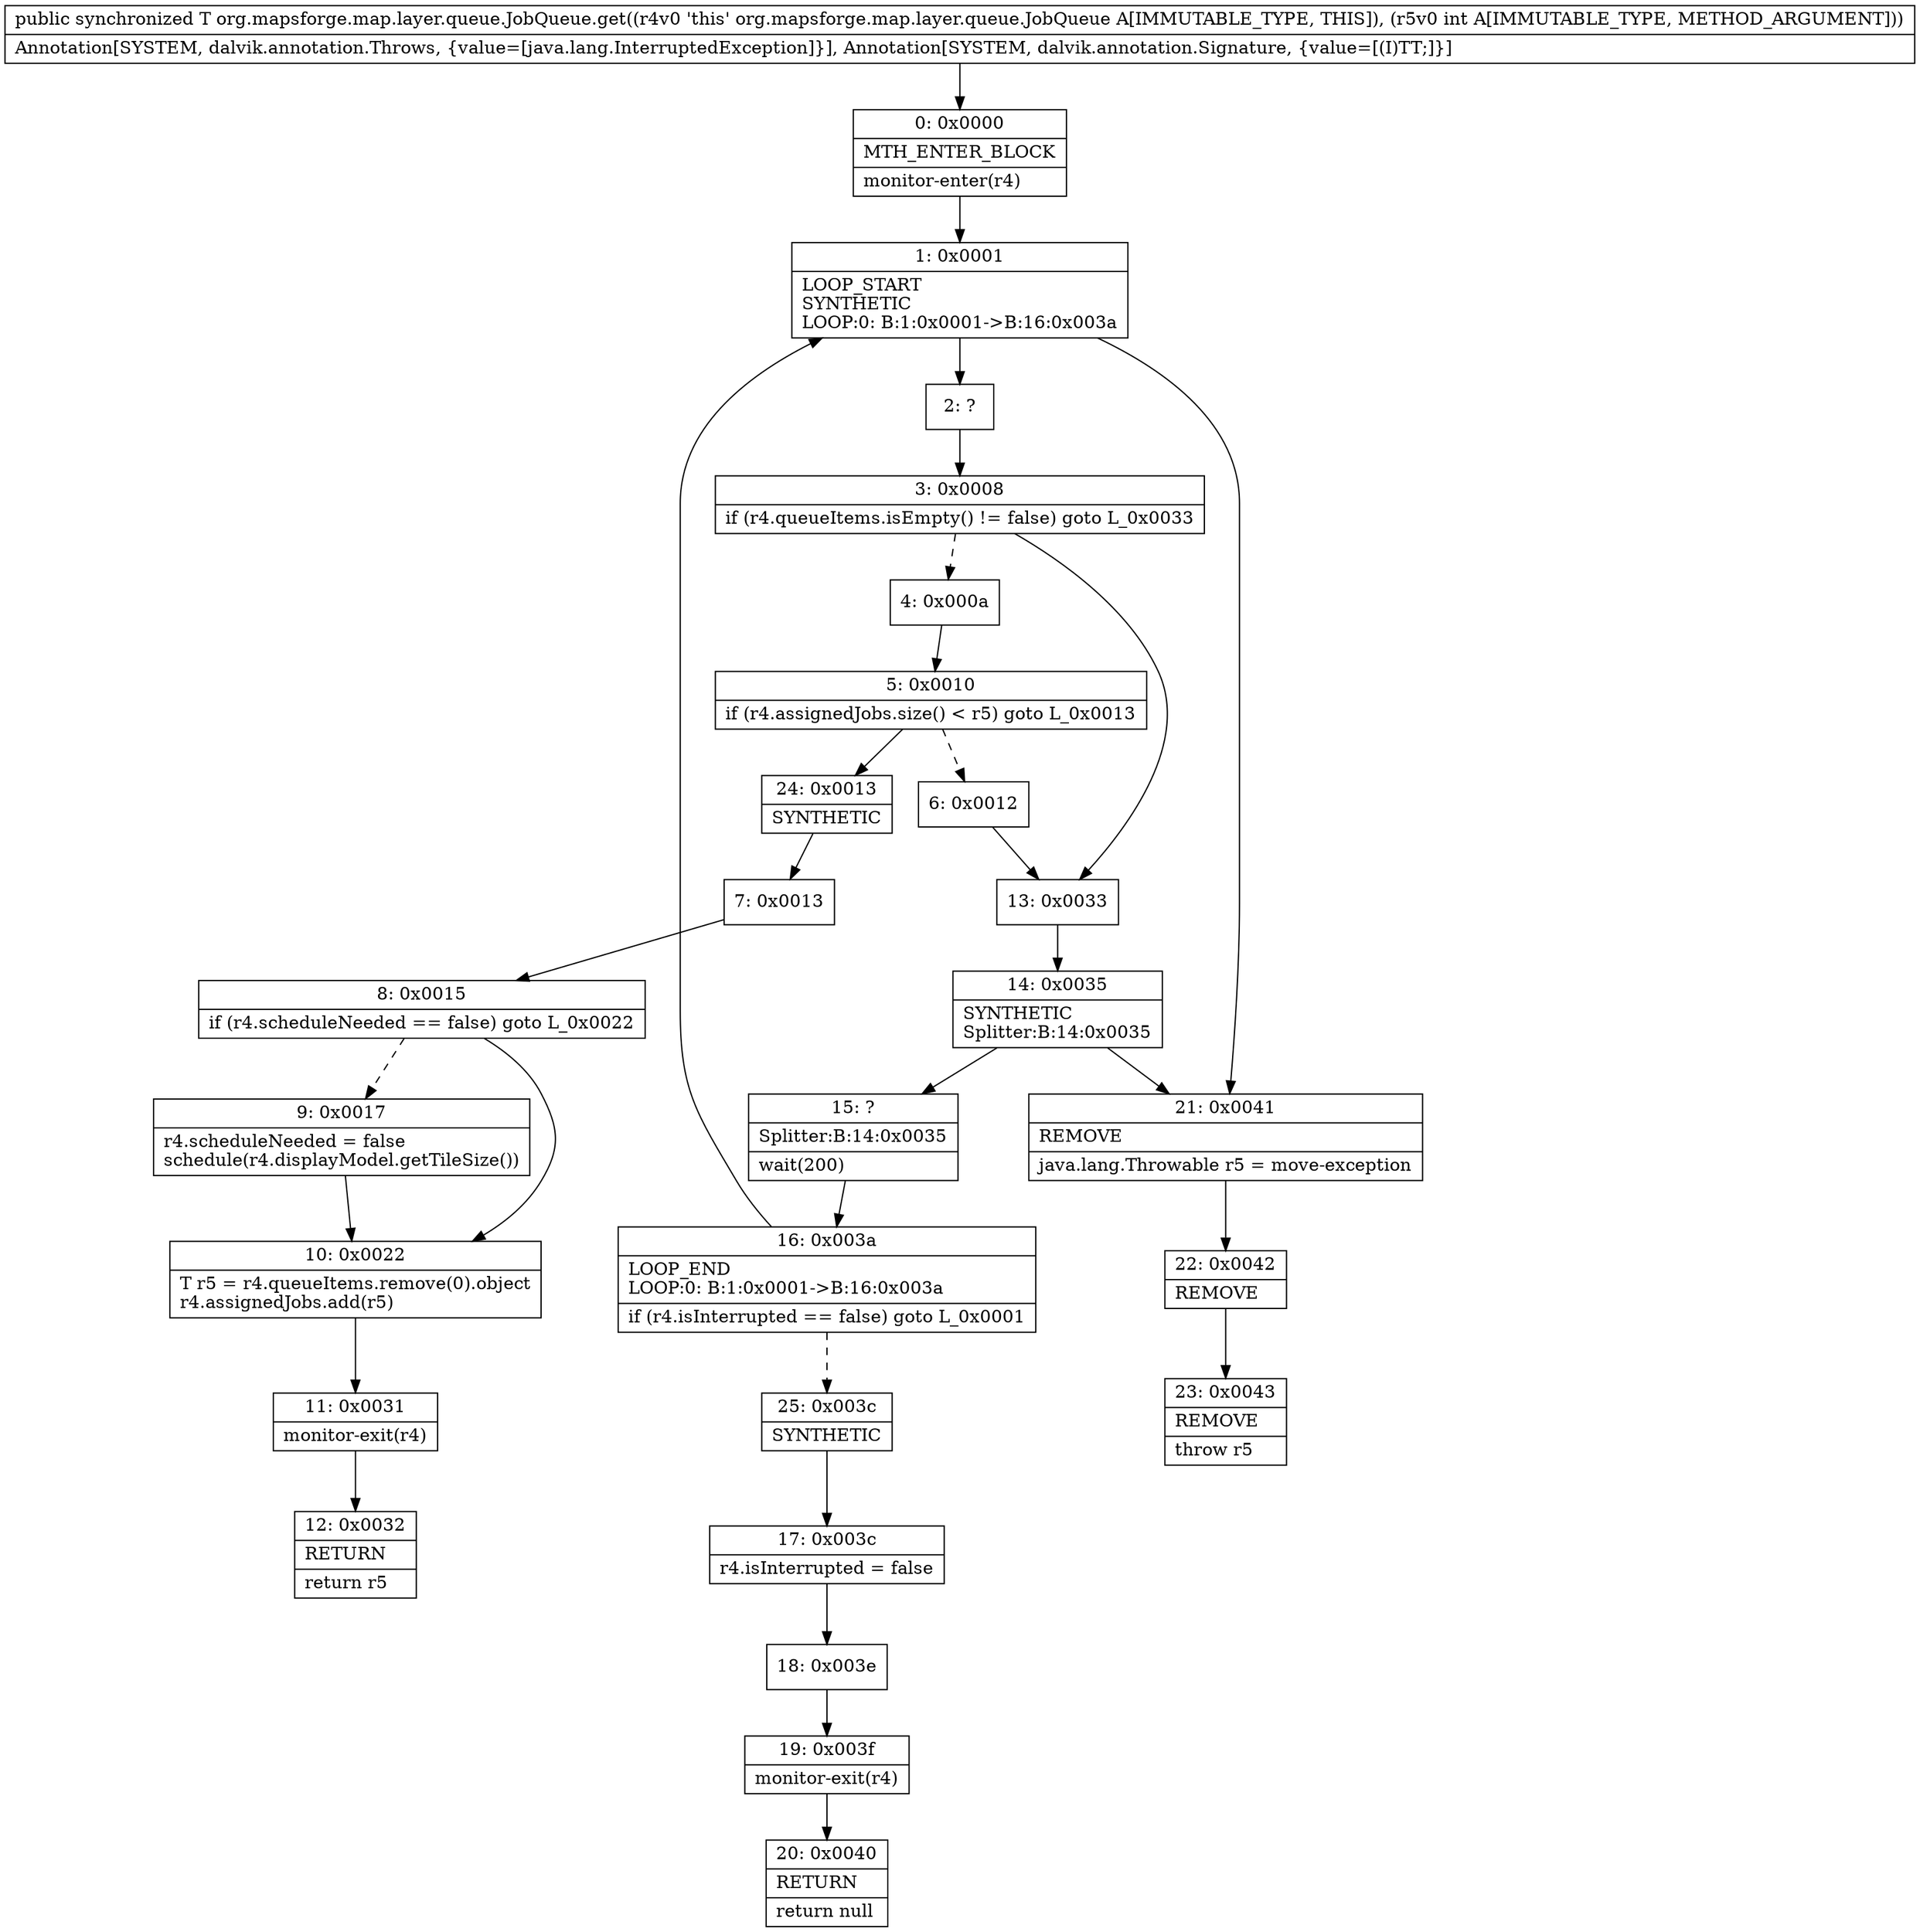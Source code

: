 digraph "CFG fororg.mapsforge.map.layer.queue.JobQueue.get(I)Lorg\/mapsforge\/map\/layer\/queue\/Job;" {
Node_0 [shape=record,label="{0\:\ 0x0000|MTH_ENTER_BLOCK\l|monitor\-enter(r4)\l}"];
Node_1 [shape=record,label="{1\:\ 0x0001|LOOP_START\lSYNTHETIC\lLOOP:0: B:1:0x0001\-\>B:16:0x003a\l}"];
Node_2 [shape=record,label="{2\:\ ?}"];
Node_3 [shape=record,label="{3\:\ 0x0008|if (r4.queueItems.isEmpty() != false) goto L_0x0033\l}"];
Node_4 [shape=record,label="{4\:\ 0x000a}"];
Node_5 [shape=record,label="{5\:\ 0x0010|if (r4.assignedJobs.size() \< r5) goto L_0x0013\l}"];
Node_6 [shape=record,label="{6\:\ 0x0012}"];
Node_7 [shape=record,label="{7\:\ 0x0013}"];
Node_8 [shape=record,label="{8\:\ 0x0015|if (r4.scheduleNeeded == false) goto L_0x0022\l}"];
Node_9 [shape=record,label="{9\:\ 0x0017|r4.scheduleNeeded = false\lschedule(r4.displayModel.getTileSize())\l}"];
Node_10 [shape=record,label="{10\:\ 0x0022|T r5 = r4.queueItems.remove(0).object\lr4.assignedJobs.add(r5)\l}"];
Node_11 [shape=record,label="{11\:\ 0x0031|monitor\-exit(r4)\l}"];
Node_12 [shape=record,label="{12\:\ 0x0032|RETURN\l|return r5\l}"];
Node_13 [shape=record,label="{13\:\ 0x0033}"];
Node_14 [shape=record,label="{14\:\ 0x0035|SYNTHETIC\lSplitter:B:14:0x0035\l}"];
Node_15 [shape=record,label="{15\:\ ?|Splitter:B:14:0x0035\l|wait(200)\l}"];
Node_16 [shape=record,label="{16\:\ 0x003a|LOOP_END\lLOOP:0: B:1:0x0001\-\>B:16:0x003a\l|if (r4.isInterrupted == false) goto L_0x0001\l}"];
Node_17 [shape=record,label="{17\:\ 0x003c|r4.isInterrupted = false\l}"];
Node_18 [shape=record,label="{18\:\ 0x003e}"];
Node_19 [shape=record,label="{19\:\ 0x003f|monitor\-exit(r4)\l}"];
Node_20 [shape=record,label="{20\:\ 0x0040|RETURN\l|return null\l}"];
Node_21 [shape=record,label="{21\:\ 0x0041|REMOVE\l|java.lang.Throwable r5 = move\-exception\l}"];
Node_22 [shape=record,label="{22\:\ 0x0042|REMOVE\l}"];
Node_23 [shape=record,label="{23\:\ 0x0043|REMOVE\l|throw r5\l}"];
Node_24 [shape=record,label="{24\:\ 0x0013|SYNTHETIC\l}"];
Node_25 [shape=record,label="{25\:\ 0x003c|SYNTHETIC\l}"];
MethodNode[shape=record,label="{public synchronized T org.mapsforge.map.layer.queue.JobQueue.get((r4v0 'this' org.mapsforge.map.layer.queue.JobQueue A[IMMUTABLE_TYPE, THIS]), (r5v0 int A[IMMUTABLE_TYPE, METHOD_ARGUMENT]))  | Annotation[SYSTEM, dalvik.annotation.Throws, \{value=[java.lang.InterruptedException]\}], Annotation[SYSTEM, dalvik.annotation.Signature, \{value=[(I)TT;]\}]\l}"];
MethodNode -> Node_0;
Node_0 -> Node_1;
Node_1 -> Node_2;
Node_1 -> Node_21;
Node_2 -> Node_3;
Node_3 -> Node_4[style=dashed];
Node_3 -> Node_13;
Node_4 -> Node_5;
Node_5 -> Node_6[style=dashed];
Node_5 -> Node_24;
Node_6 -> Node_13;
Node_7 -> Node_8;
Node_8 -> Node_9[style=dashed];
Node_8 -> Node_10;
Node_9 -> Node_10;
Node_10 -> Node_11;
Node_11 -> Node_12;
Node_13 -> Node_14;
Node_14 -> Node_15;
Node_14 -> Node_21;
Node_15 -> Node_16;
Node_16 -> Node_1;
Node_16 -> Node_25[style=dashed];
Node_17 -> Node_18;
Node_18 -> Node_19;
Node_19 -> Node_20;
Node_21 -> Node_22;
Node_22 -> Node_23;
Node_24 -> Node_7;
Node_25 -> Node_17;
}

